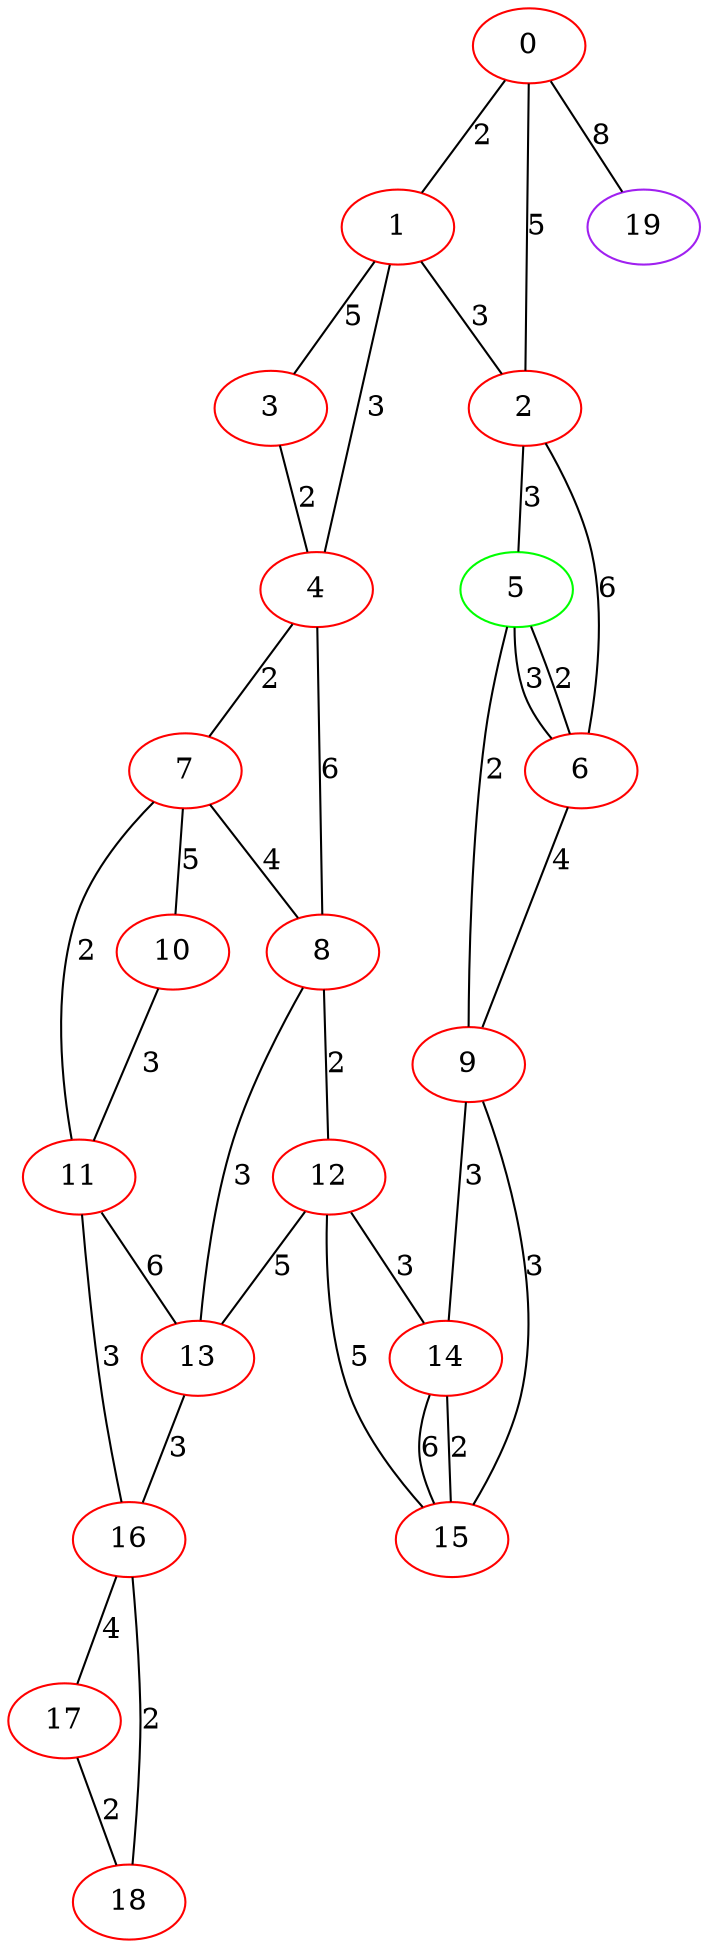 graph "" {
0 [color=red, weight=1];
1 [color=red, weight=1];
2 [color=red, weight=1];
3 [color=red, weight=1];
4 [color=red, weight=1];
5 [color=green, weight=2];
6 [color=red, weight=1];
7 [color=red, weight=1];
8 [color=red, weight=1];
9 [color=red, weight=1];
10 [color=red, weight=1];
11 [color=red, weight=1];
12 [color=red, weight=1];
13 [color=red, weight=1];
14 [color=red, weight=1];
15 [color=red, weight=1];
16 [color=red, weight=1];
17 [color=red, weight=1];
18 [color=red, weight=1];
19 [color=purple, weight=4];
0 -- 1  [key=0, label=2];
0 -- 2  [key=0, label=5];
0 -- 19  [key=0, label=8];
1 -- 2  [key=0, label=3];
1 -- 3  [key=0, label=5];
1 -- 4  [key=0, label=3];
2 -- 5  [key=0, label=3];
2 -- 6  [key=0, label=6];
3 -- 4  [key=0, label=2];
4 -- 8  [key=0, label=6];
4 -- 7  [key=0, label=2];
5 -- 9  [key=0, label=2];
5 -- 6  [key=0, label=3];
5 -- 6  [key=1, label=2];
6 -- 9  [key=0, label=4];
7 -- 8  [key=0, label=4];
7 -- 10  [key=0, label=5];
7 -- 11  [key=0, label=2];
8 -- 12  [key=0, label=2];
8 -- 13  [key=0, label=3];
9 -- 14  [key=0, label=3];
9 -- 15  [key=0, label=3];
10 -- 11  [key=0, label=3];
11 -- 16  [key=0, label=3];
11 -- 13  [key=0, label=6];
12 -- 13  [key=0, label=5];
12 -- 14  [key=0, label=3];
12 -- 15  [key=0, label=5];
13 -- 16  [key=0, label=3];
14 -- 15  [key=0, label=2];
14 -- 15  [key=1, label=6];
16 -- 17  [key=0, label=4];
16 -- 18  [key=0, label=2];
17 -- 18  [key=0, label=2];
}
